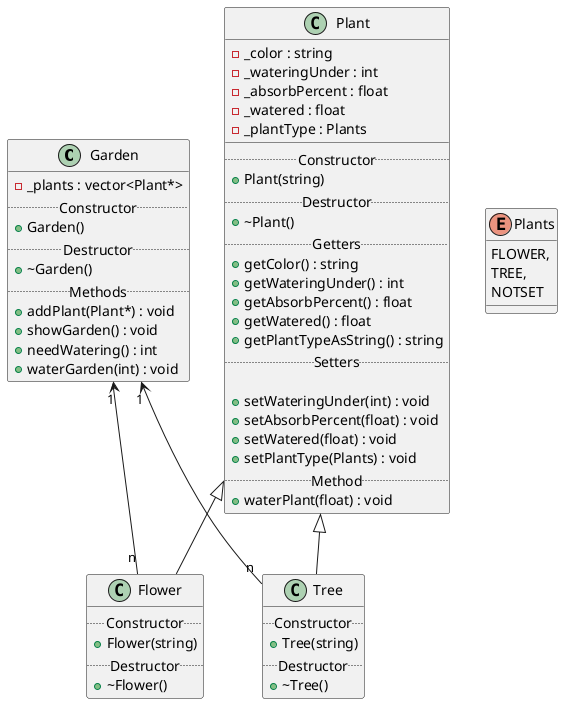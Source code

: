@startuml

class Garden {
    {field} - _plants : vector<Plant*>
    .. Constructor ..
        {method} + Garden()
    .. Destructor ..
        {method} + ~Garden()
    .. Methods ..
        {method} + addPlant(Plant*) : void
        {method} + showGarden() : void
        {method} + needWatering() : int
        {method} + waterGarden(int) : void
}

class Plant {
    {field} - _color : string
    {field} - _wateringUnder : int
    {field} - _absorbPercent : float
    {field} - _watered : float
    {field} - _plantType : Plants
    __
    .. Constructor ..
        {method} + Plant(string)
    .. Destructor ..
        {method} + ~Plant()
    .. Getters ..
        {method} + getColor() : string
        {method} + getWateringUnder() : int
        {method} + getAbsorbPercent() : float
        {method} + getWatered() : float
        {method} + getPlantTypeAsString() : string
    .. Setters ..

        {method} + setWateringUnder(int) : void
        {method} + setAbsorbPercent(float) : void
        {method} + setWatered(float) : void
        {method} + setPlantType(Plants) : void
    .. Method ..
        {method} + waterPlant(float) : void
}

class Flower {
    .. Constructor ..
        {method} + Flower(string)
    .. Destructor ..
        {method} + ~Flower()
}

class Tree {
    .. Constructor ..
        {method} + Tree(string)
    .. Destructor ..
        {method} + ~Tree()
}

enum Plants {
    FLOWER,
    TREE,
    NOTSET
}

Plant <|-- Flower
Plant <|-- Tree
Garden "1" <-- "n" Flower
Garden "1" <-- "n" Tree

@enduml